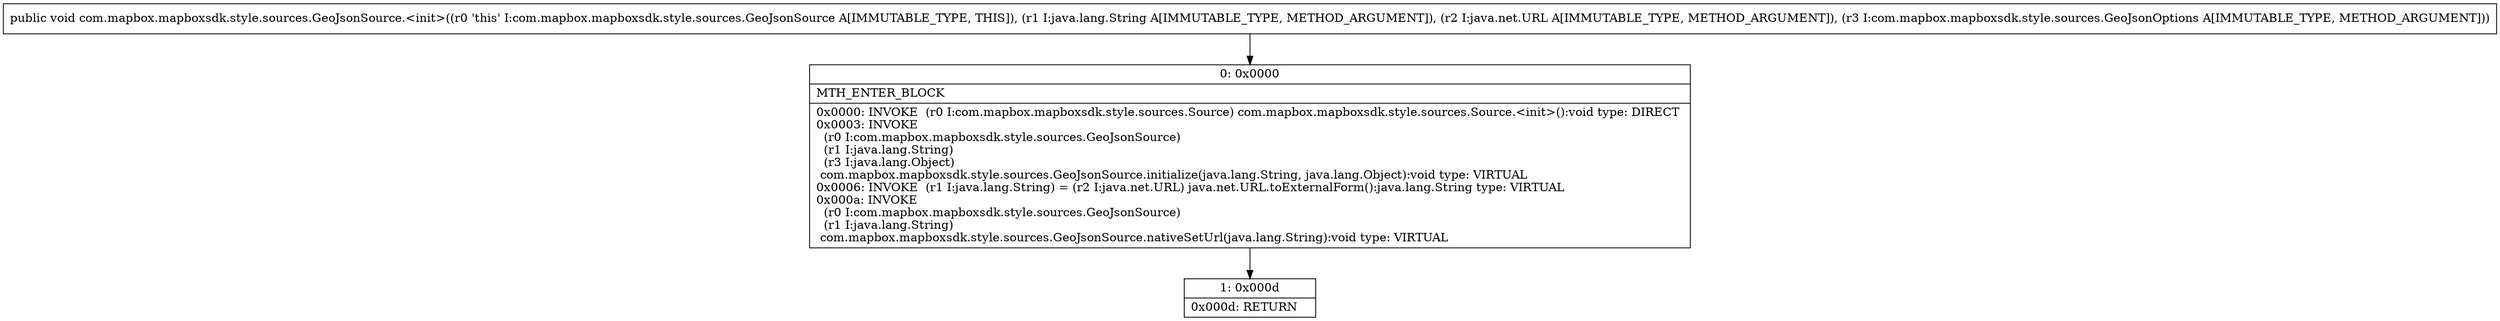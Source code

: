 digraph "CFG forcom.mapbox.mapboxsdk.style.sources.GeoJsonSource.\<init\>(Ljava\/lang\/String;Ljava\/net\/URL;Lcom\/mapbox\/mapboxsdk\/style\/sources\/GeoJsonOptions;)V" {
Node_0 [shape=record,label="{0\:\ 0x0000|MTH_ENTER_BLOCK\l|0x0000: INVOKE  (r0 I:com.mapbox.mapboxsdk.style.sources.Source) com.mapbox.mapboxsdk.style.sources.Source.\<init\>():void type: DIRECT \l0x0003: INVOKE  \l  (r0 I:com.mapbox.mapboxsdk.style.sources.GeoJsonSource)\l  (r1 I:java.lang.String)\l  (r3 I:java.lang.Object)\l com.mapbox.mapboxsdk.style.sources.GeoJsonSource.initialize(java.lang.String, java.lang.Object):void type: VIRTUAL \l0x0006: INVOKE  (r1 I:java.lang.String) = (r2 I:java.net.URL) java.net.URL.toExternalForm():java.lang.String type: VIRTUAL \l0x000a: INVOKE  \l  (r0 I:com.mapbox.mapboxsdk.style.sources.GeoJsonSource)\l  (r1 I:java.lang.String)\l com.mapbox.mapboxsdk.style.sources.GeoJsonSource.nativeSetUrl(java.lang.String):void type: VIRTUAL \l}"];
Node_1 [shape=record,label="{1\:\ 0x000d|0x000d: RETURN   \l}"];
MethodNode[shape=record,label="{public void com.mapbox.mapboxsdk.style.sources.GeoJsonSource.\<init\>((r0 'this' I:com.mapbox.mapboxsdk.style.sources.GeoJsonSource A[IMMUTABLE_TYPE, THIS]), (r1 I:java.lang.String A[IMMUTABLE_TYPE, METHOD_ARGUMENT]), (r2 I:java.net.URL A[IMMUTABLE_TYPE, METHOD_ARGUMENT]), (r3 I:com.mapbox.mapboxsdk.style.sources.GeoJsonOptions A[IMMUTABLE_TYPE, METHOD_ARGUMENT])) }"];
MethodNode -> Node_0;
Node_0 -> Node_1;
}

